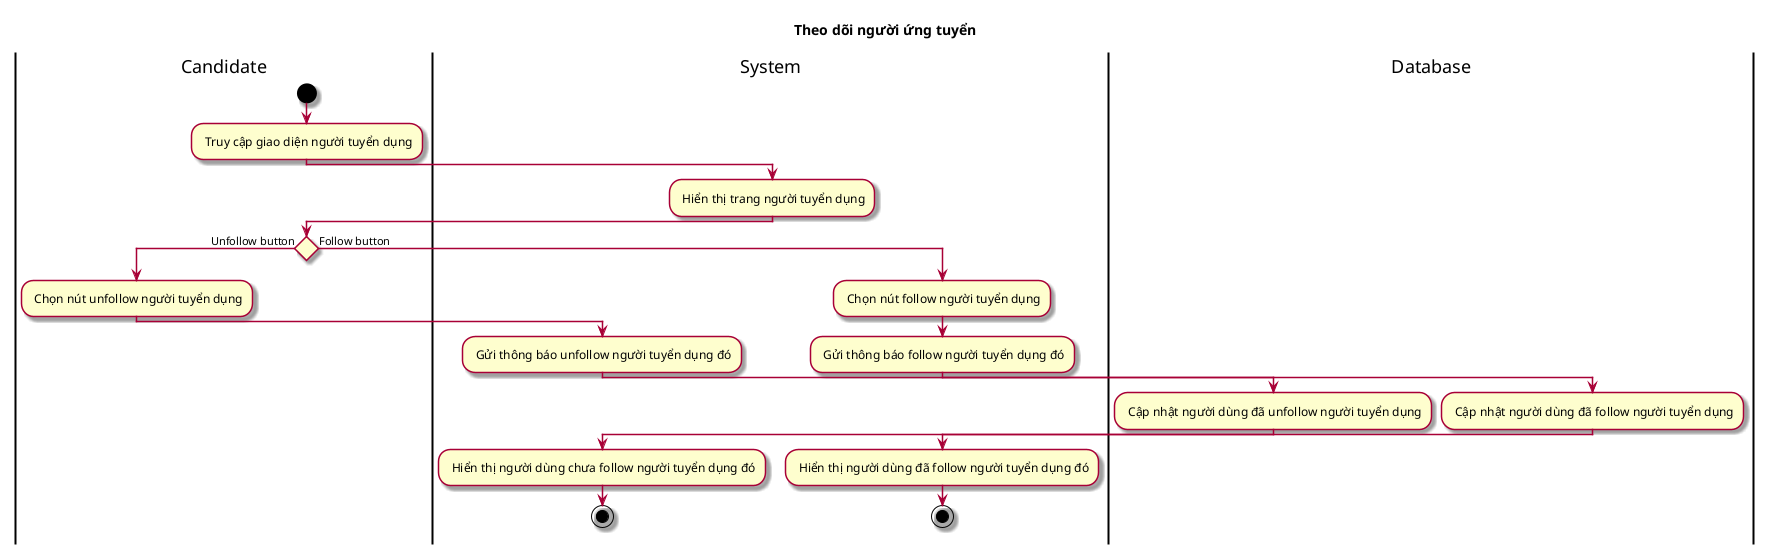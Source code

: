 @startuml ActTheoDoiCongTyTuyenDung

skin rose
title Theo dõi người ứng tuyển

|Candidate|
start
: Truy cập giao diện người tuyển dụng;
|System|
: Hiển thị trang người tuyển dụng;
|Candidate|
if () then (Unfollow button)
: Chọn nút unfollow người tuyển dụng;
|System|
: Gửi thông báo unfollow người tuyển dụng đó;
|Database|
: Cập nhật người dùng đã unfollow người tuyển dụng;
|System|
: Hiển thị người dùng chưa follow người tuyển dụng đó; 
stop
else (Follow button)
: Chọn nút follow người tuyển dụng;
|System|
: Gửi thông báo follow người tuyển dụng đó;
|Database|
: Cập nhật người dùng đã follow người tuyển dụng;
|System|
: Hiển thị người dùng đã follow người tuyển dụng đó; 
stop
@enduml
